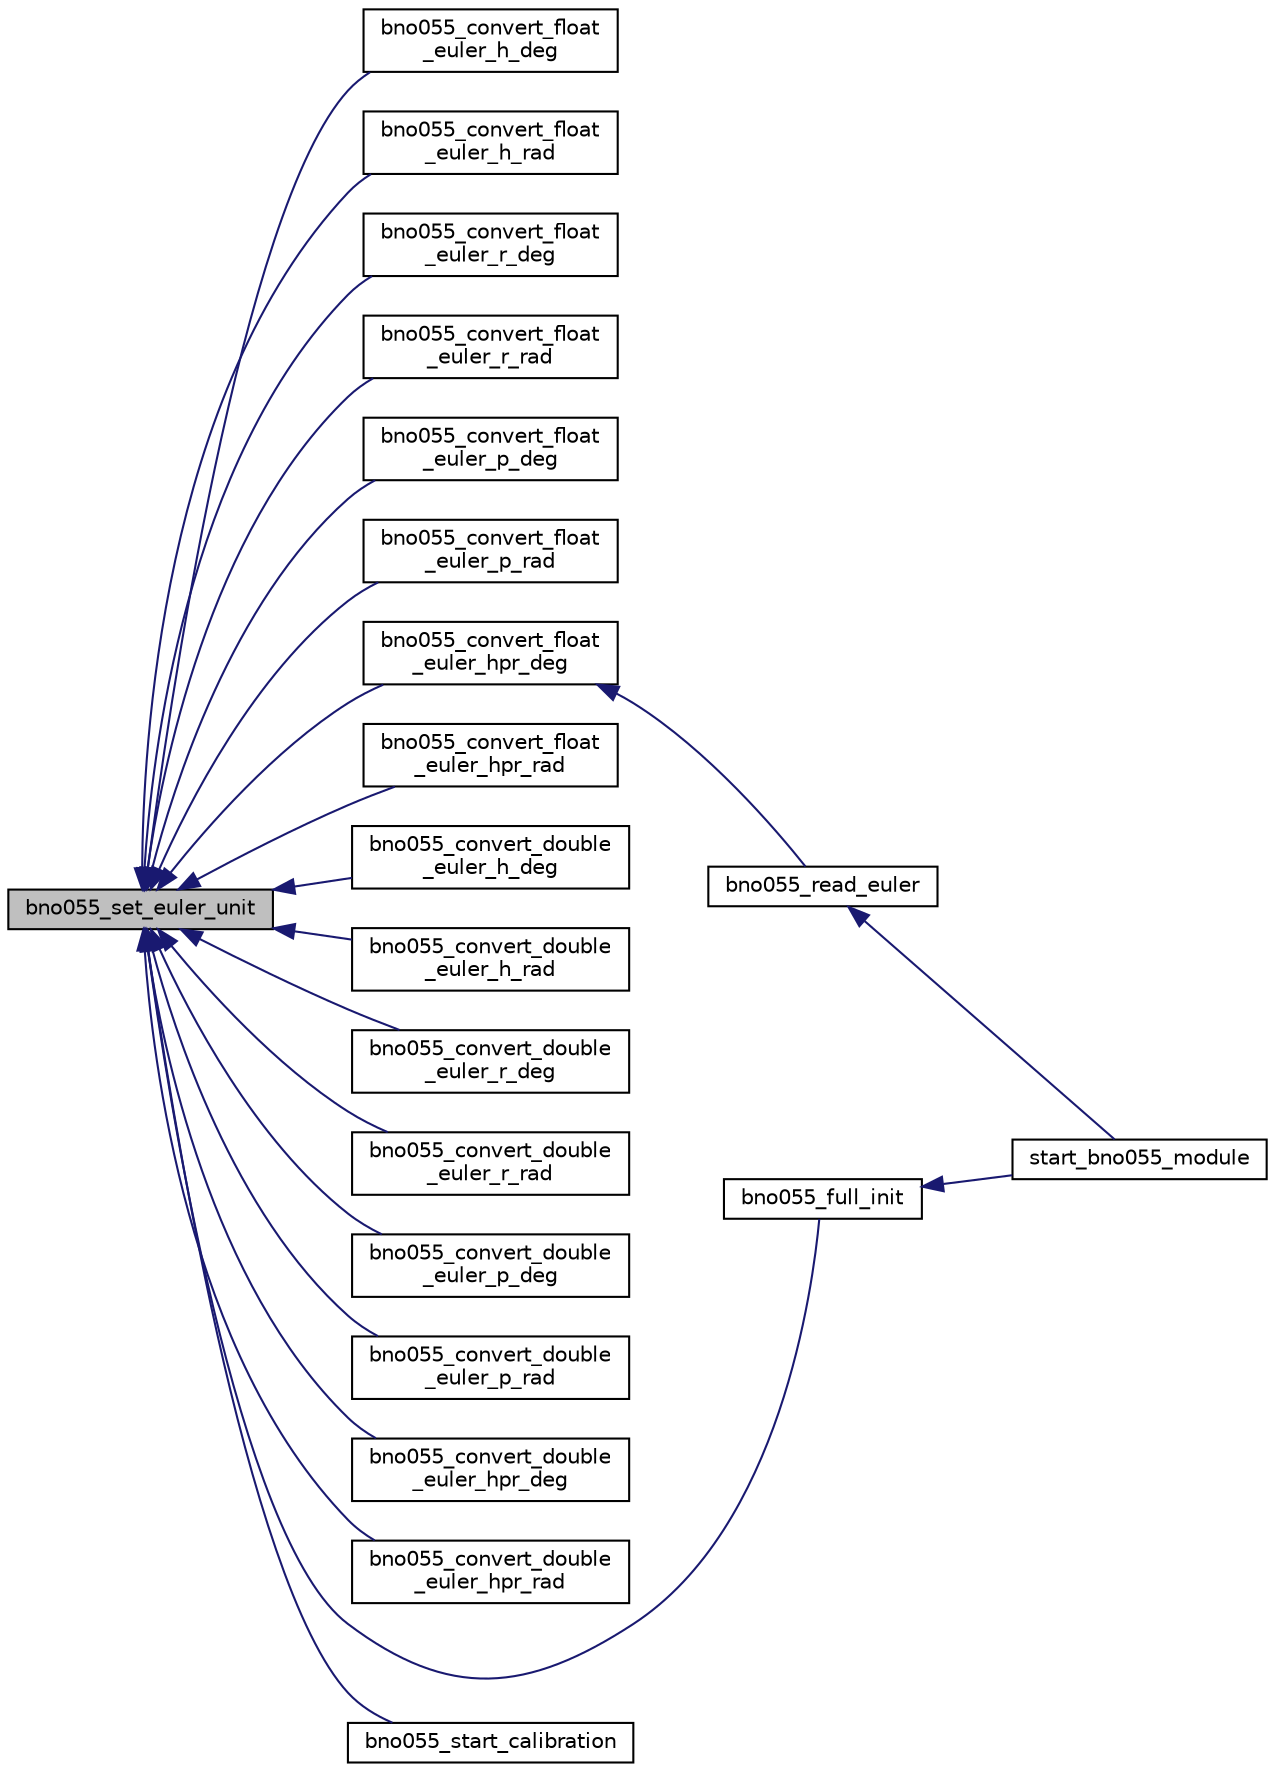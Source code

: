 digraph "bno055_set_euler_unit"
{
  edge [fontname="Helvetica",fontsize="10",labelfontname="Helvetica",labelfontsize="10"];
  node [fontname="Helvetica",fontsize="10",shape=record];
  rankdir="LR";
  Node1 [label="bno055_set_euler_unit",height=0.2,width=0.4,color="black", fillcolor="grey75", style="filled", fontcolor="black"];
  Node1 -> Node2 [dir="back",color="midnightblue",fontsize="10",style="solid",fontname="Helvetica"];
  Node2 [label="bno055_convert_float\l_euler_h_deg",height=0.2,width=0.4,color="black", fillcolor="white", style="filled",URL="$bno055_8h.html#a588fbc78e75afa34919d97a0f4cf00b1",tooltip="This API is used to convert the Euler h raw data to degree output as float. "];
  Node1 -> Node3 [dir="back",color="midnightblue",fontsize="10",style="solid",fontname="Helvetica"];
  Node3 [label="bno055_convert_float\l_euler_h_rad",height=0.2,width=0.4,color="black", fillcolor="white", style="filled",URL="$bno055_8h.html#a989b19b30a57fff5ef31aad53072e4d0",tooltip="This API is used to convert the Euler h raw data to radians output as float. "];
  Node1 -> Node4 [dir="back",color="midnightblue",fontsize="10",style="solid",fontname="Helvetica"];
  Node4 [label="bno055_convert_float\l_euler_r_deg",height=0.2,width=0.4,color="black", fillcolor="white", style="filled",URL="$bno055_8h.html#ad9cb2c821acd4e0da67d4387c84308e4",tooltip="This API is used to convert the Euler r raw data to degree output as float. "];
  Node1 -> Node5 [dir="back",color="midnightblue",fontsize="10",style="solid",fontname="Helvetica"];
  Node5 [label="bno055_convert_float\l_euler_r_rad",height=0.2,width=0.4,color="black", fillcolor="white", style="filled",URL="$bno055_8h.html#a409f2e28a2c005078e19425871f68c2f",tooltip="This API is used to convert the Euler r raw data to radians output as float. "];
  Node1 -> Node6 [dir="back",color="midnightblue",fontsize="10",style="solid",fontname="Helvetica"];
  Node6 [label="bno055_convert_float\l_euler_p_deg",height=0.2,width=0.4,color="black", fillcolor="white", style="filled",URL="$bno055_8h.html#af2894d59bedc5fc1e6d3048c246c0921",tooltip="This API is used to convert the Euler p raw data to degree output as float. "];
  Node1 -> Node7 [dir="back",color="midnightblue",fontsize="10",style="solid",fontname="Helvetica"];
  Node7 [label="bno055_convert_float\l_euler_p_rad",height=0.2,width=0.4,color="black", fillcolor="white", style="filled",URL="$bno055_8h.html#a52166f4cdbd11149f051d3d338c031f2",tooltip="This API is used to convert the Euler p raw data to radians output as float. "];
  Node1 -> Node8 [dir="back",color="midnightblue",fontsize="10",style="solid",fontname="Helvetica"];
  Node8 [label="bno055_convert_float\l_euler_hpr_deg",height=0.2,width=0.4,color="black", fillcolor="white", style="filled",URL="$bno055_8h.html#ac451958e6df29304af07c0454c6a7b40",tooltip="This API is used to convert the Euler hrp raw data to degree output as float. "];
  Node8 -> Node9 [dir="back",color="midnightblue",fontsize="10",style="solid",fontname="Helvetica"];
  Node9 [label="bno055_read_euler",height=0.2,width=0.4,color="black", fillcolor="white", style="filled",URL="$group___b_n_o055.html#ga36ed631a75005e3ba86b975b58eaf7e0"];
  Node9 -> Node10 [dir="back",color="midnightblue",fontsize="10",style="solid",fontname="Helvetica"];
  Node10 [label="start_bno055_module",height=0.2,width=0.4,color="black", fillcolor="white", style="filled",URL="$group___b_n_o055.html#ga79f76b1f8471d2a31bbebbce0b45866f"];
  Node1 -> Node11 [dir="back",color="midnightblue",fontsize="10",style="solid",fontname="Helvetica"];
  Node11 [label="bno055_convert_float\l_euler_hpr_rad",height=0.2,width=0.4,color="black", fillcolor="white", style="filled",URL="$bno055_8h.html#abd523d1bb284d25c74a248e28e4973c7",tooltip="This API is used to convert the Euler xyz raw data to radians output as float. "];
  Node1 -> Node12 [dir="back",color="midnightblue",fontsize="10",style="solid",fontname="Helvetica"];
  Node12 [label="bno055_convert_double\l_euler_h_deg",height=0.2,width=0.4,color="black", fillcolor="white", style="filled",URL="$bno055_8h.html#acee857f9955c40193e5fe9e126bf0af2",tooltip="This API is used to convert the Euler h raw data to degree output as double. "];
  Node1 -> Node13 [dir="back",color="midnightblue",fontsize="10",style="solid",fontname="Helvetica"];
  Node13 [label="bno055_convert_double\l_euler_h_rad",height=0.2,width=0.4,color="black", fillcolor="white", style="filled",URL="$bno055_8h.html#a5df8123ba2a5c8a66fda939028ae7d31",tooltip="This API is used to convert the Euler h raw data to radians output as double. "];
  Node1 -> Node14 [dir="back",color="midnightblue",fontsize="10",style="solid",fontname="Helvetica"];
  Node14 [label="bno055_convert_double\l_euler_r_deg",height=0.2,width=0.4,color="black", fillcolor="white", style="filled",URL="$bno055_8h.html#a0bb7b2d99ea3d957b71be582acd6f936",tooltip="This API is used to convert the Euler r raw data to degree output as double. "];
  Node1 -> Node15 [dir="back",color="midnightblue",fontsize="10",style="solid",fontname="Helvetica"];
  Node15 [label="bno055_convert_double\l_euler_r_rad",height=0.2,width=0.4,color="black", fillcolor="white", style="filled",URL="$bno055_8h.html#af624805b53c910052c0b8abd3c701373",tooltip="This API is used to convert the Euler r raw data to radians output as double. "];
  Node1 -> Node16 [dir="back",color="midnightblue",fontsize="10",style="solid",fontname="Helvetica"];
  Node16 [label="bno055_convert_double\l_euler_p_deg",height=0.2,width=0.4,color="black", fillcolor="white", style="filled",URL="$bno055_8h.html#a45dd2a2c3524e9cda5f0657b1fcc159e",tooltip="This API is used to convert the Euler p raw data to degree output as double. "];
  Node1 -> Node17 [dir="back",color="midnightblue",fontsize="10",style="solid",fontname="Helvetica"];
  Node17 [label="bno055_convert_double\l_euler_p_rad",height=0.2,width=0.4,color="black", fillcolor="white", style="filled",URL="$bno055_8h.html#a9e558bbd7f3792e4f3a27ef8cf8843d0",tooltip="This API is used to convert the Euler p raw data to radians output as double. "];
  Node1 -> Node18 [dir="back",color="midnightblue",fontsize="10",style="solid",fontname="Helvetica"];
  Node18 [label="bno055_convert_double\l_euler_hpr_deg",height=0.2,width=0.4,color="black", fillcolor="white", style="filled",URL="$bno055_8h.html#ae0da21a643ff074061902bb4b00d06df",tooltip="This API is used to convert the Euler hpr raw data to degree output as double. "];
  Node1 -> Node19 [dir="back",color="midnightblue",fontsize="10",style="solid",fontname="Helvetica"];
  Node19 [label="bno055_convert_double\l_euler_hpr_rad",height=0.2,width=0.4,color="black", fillcolor="white", style="filled",URL="$bno055_8h.html#ae886d3d519e97eec21d1d4f8a0d03ab4",tooltip="This API is used to convert the Euler hpr raw data to radians output as double. "];
  Node1 -> Node20 [dir="back",color="midnightblue",fontsize="10",style="solid",fontname="Helvetica"];
  Node20 [label="bno055_full_init",height=0.2,width=0.4,color="black", fillcolor="white", style="filled",URL="$group___b_n_o055.html#gaba0cea545392dbe2337e040fb80614e9"];
  Node20 -> Node10 [dir="back",color="midnightblue",fontsize="10",style="solid",fontname="Helvetica"];
  Node1 -> Node21 [dir="back",color="midnightblue",fontsize="10",style="solid",fontname="Helvetica"];
  Node21 [label="bno055_start_calibration",height=0.2,width=0.4,color="black", fillcolor="white", style="filled",URL="$group___b_n_o055.html#ga927cc0067bb748306b8ce4b846759f78"];
}
